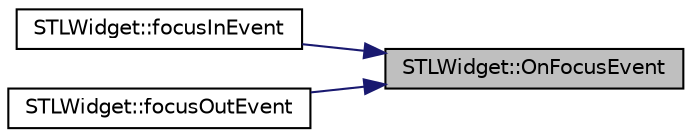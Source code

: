 digraph "STLWidget::OnFocusEvent"
{
 // LATEX_PDF_SIZE
  edge [fontname="Helvetica",fontsize="10",labelfontname="Helvetica",labelfontsize="10"];
  node [fontname="Helvetica",fontsize="10",shape=record];
  rankdir="RL";
  Node1 [label="STLWidget::OnFocusEvent",height=0.2,width=0.4,color="black", fillcolor="grey75", style="filled", fontcolor="black",tooltip="Event from the focus manager."];
  Node1 -> Node2 [dir="back",color="midnightblue",fontsize="10",style="solid",fontname="Helvetica"];
  Node2 [label="STLWidget::focusInEvent",height=0.2,width=0.4,color="black", fillcolor="white", style="filled",URL="$class_s_t_l_widget.html#a53d537ac1d813bc2ac541f4ab6504252",tooltip=" "];
  Node1 -> Node3 [dir="back",color="midnightblue",fontsize="10",style="solid",fontname="Helvetica"];
  Node3 [label="STLWidget::focusOutEvent",height=0.2,width=0.4,color="black", fillcolor="white", style="filled",URL="$class_s_t_l_widget.html#a9ab48a782ee5d0319da539db340eba7e",tooltip=" "];
}
